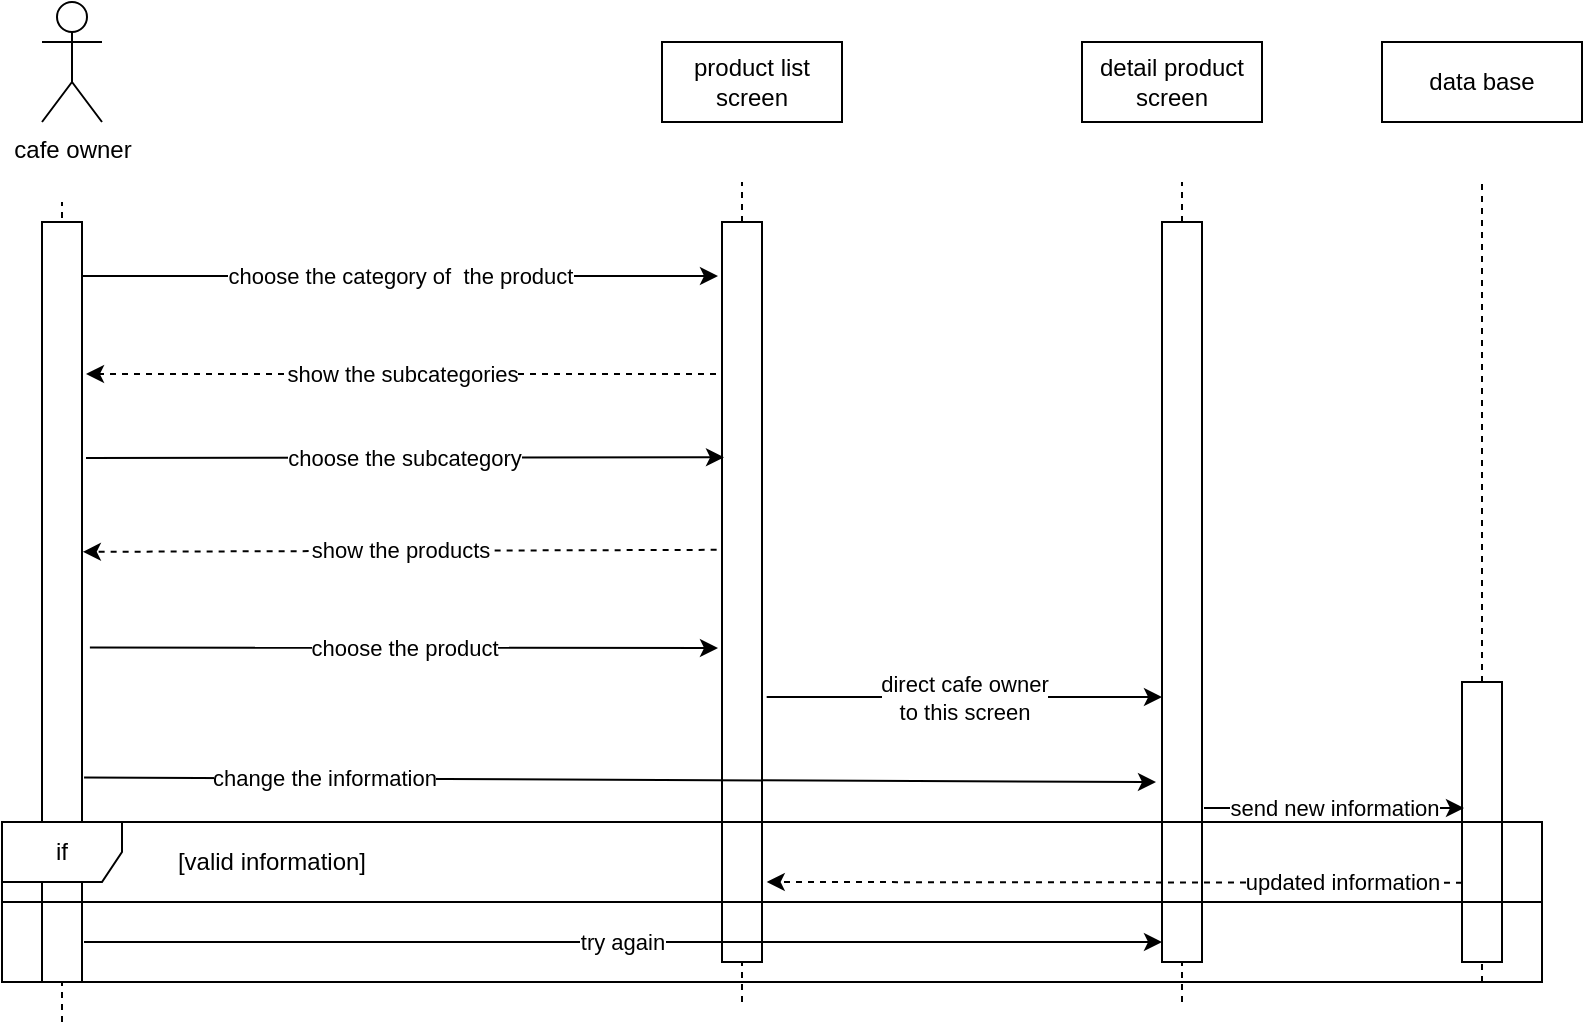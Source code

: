 <mxfile version="12.4.3" pages="1"><diagram id="QjLCykiOSimtNx0u5nM0" name="Page-1"><mxGraphModel dx="886" dy="474" grid="1" gridSize="10" guides="1" tooltips="1" connect="1" arrows="1" fold="1" page="1" pageScale="1" pageWidth="850" pageHeight="1100" math="0" shadow="0"><root><mxCell id="0"/><mxCell id="1" parent="0"/><mxCell id="NFBI6XAwNdlgOlrz_Tg1-1" value="product list&lt;br&gt;screen" style="rounded=0;whiteSpace=wrap;html=1;" vertex="1" parent="1"><mxGeometry x="480" y="220" width="90" height="40" as="geometry"/></mxCell><mxCell id="NFBI6XAwNdlgOlrz_Tg1-2" value="cafe owner" style="shape=umlActor;verticalLabelPosition=bottom;labelBackgroundColor=#ffffff;verticalAlign=top;html=1;outlineConnect=0;" vertex="1" parent="1"><mxGeometry x="170" y="200" width="30" height="60" as="geometry"/></mxCell><mxCell id="NFBI6XAwNdlgOlrz_Tg1-3" value="" style="endArrow=none;dashed=1;html=1;" edge="1" parent="1"><mxGeometry width="50" height="50" relative="1" as="geometry"><mxPoint x="180" y="710" as="sourcePoint"/><mxPoint x="180" y="300" as="targetPoint"/></mxGeometry></mxCell><mxCell id="NFBI6XAwNdlgOlrz_Tg1-4" value="" style="endArrow=none;dashed=1;html=1;" edge="1" parent="1"><mxGeometry width="50" height="50" relative="1" as="geometry"><mxPoint x="520" y="700" as="sourcePoint"/><mxPoint x="520" y="290" as="targetPoint"/></mxGeometry></mxCell><mxCell id="NFBI6XAwNdlgOlrz_Tg1-5" value="" style="rounded=0;whiteSpace=wrap;html=1;" vertex="1" parent="1"><mxGeometry x="170" y="310" width="20" height="380" as="geometry"/></mxCell><mxCell id="NFBI6XAwNdlgOlrz_Tg1-6" value="" style="rounded=0;whiteSpace=wrap;html=1;" vertex="1" parent="1"><mxGeometry x="510" y="310" width="20" height="370" as="geometry"/></mxCell><mxCell id="NFBI6XAwNdlgOlrz_Tg1-7" value="choose the category of&amp;nbsp; the product" style="endArrow=classic;html=1;" edge="1" parent="1"><mxGeometry width="50" height="50" relative="1" as="geometry"><mxPoint x="190" y="337" as="sourcePoint"/><mxPoint x="508" y="337" as="targetPoint"/></mxGeometry></mxCell><mxCell id="NFBI6XAwNdlgOlrz_Tg1-8" value="show the subcategories" style="endArrow=classic;html=1;dashed=1;entryX=1.1;entryY=0.2;entryDx=0;entryDy=0;entryPerimeter=0;" edge="1" parent="1" target="NFBI6XAwNdlgOlrz_Tg1-5"><mxGeometry width="50" height="50" relative="1" as="geometry"><mxPoint x="507" y="386" as="sourcePoint"/><mxPoint x="192" y="378" as="targetPoint"/></mxGeometry></mxCell><mxCell id="NFBI6XAwNdlgOlrz_Tg1-9" value="choose the subcategory" style="endArrow=classic;html=1;entryX=0.05;entryY=0.318;entryDx=0;entryDy=0;entryPerimeter=0;" edge="1" parent="1" target="NFBI6XAwNdlgOlrz_Tg1-6"><mxGeometry width="50" height="50" relative="1" as="geometry"><mxPoint x="192" y="428" as="sourcePoint"/><mxPoint x="360" y="400" as="targetPoint"/></mxGeometry></mxCell><mxCell id="NFBI6XAwNdlgOlrz_Tg1-10" value="show the products" style="endArrow=classic;html=1;exitX=-0.134;exitY=0.443;exitDx=0;exitDy=0;exitPerimeter=0;entryX=1.021;entryY=0.434;entryDx=0;entryDy=0;entryPerimeter=0;dashed=1;" edge="1" parent="1" source="NFBI6XAwNdlgOlrz_Tg1-6" target="NFBI6XAwNdlgOlrz_Tg1-5"><mxGeometry width="50" height="50" relative="1" as="geometry"><mxPoint x="330" y="500" as="sourcePoint"/><mxPoint x="290" y="450" as="targetPoint"/></mxGeometry></mxCell><mxCell id="NFBI6XAwNdlgOlrz_Tg1-11" value="choose the product" style="endArrow=classic;html=1;exitX=1.197;exitY=0.56;exitDx=0;exitDy=0;exitPerimeter=0;" edge="1" parent="1" source="NFBI6XAwNdlgOlrz_Tg1-5"><mxGeometry width="50" height="50" relative="1" as="geometry"><mxPoint x="330" y="540" as="sourcePoint"/><mxPoint x="508" y="523" as="targetPoint"/></mxGeometry></mxCell><mxCell id="NFBI6XAwNdlgOlrz_Tg1-12" value="detail product screen" style="rounded=0;whiteSpace=wrap;html=1;" vertex="1" parent="1"><mxGeometry x="690" y="220" width="90" height="40" as="geometry"/></mxCell><mxCell id="NFBI6XAwNdlgOlrz_Tg1-13" value="" style="endArrow=none;dashed=1;html=1;" edge="1" parent="1"><mxGeometry width="50" height="50" relative="1" as="geometry"><mxPoint x="740" y="700" as="sourcePoint"/><mxPoint x="740" y="290" as="targetPoint"/></mxGeometry></mxCell><mxCell id="NFBI6XAwNdlgOlrz_Tg1-14" value="" style="rounded=0;whiteSpace=wrap;html=1;" vertex="1" parent="1"><mxGeometry x="730" y="310" width="20" height="370" as="geometry"/></mxCell><mxCell id="NFBI6XAwNdlgOlrz_Tg1-15" value="direct cafe owner&lt;br&gt;to this screen" style="endArrow=classic;html=1;exitX=1.117;exitY=0.642;exitDx=0;exitDy=0;exitPerimeter=0;entryX=0;entryY=0.642;entryDx=0;entryDy=0;entryPerimeter=0;" edge="1" parent="1" source="NFBI6XAwNdlgOlrz_Tg1-6" target="NFBI6XAwNdlgOlrz_Tg1-14"><mxGeometry width="50" height="50" relative="1" as="geometry"><mxPoint x="600" y="560" as="sourcePoint"/><mxPoint x="650" y="510" as="targetPoint"/></mxGeometry></mxCell><mxCell id="NFBI6XAwNdlgOlrz_Tg1-16" value="change the information" style="endArrow=classic;html=1;exitX=1.051;exitY=0.731;exitDx=0;exitDy=0;exitPerimeter=0;" edge="1" parent="1" source="NFBI6XAwNdlgOlrz_Tg1-5"><mxGeometry x="-0.553" width="50" height="50" relative="1" as="geometry"><mxPoint x="380" y="590" as="sourcePoint"/><mxPoint x="727" y="590" as="targetPoint"/><mxPoint as="offset"/></mxGeometry></mxCell><mxCell id="NFBI6XAwNdlgOlrz_Tg1-18" value="data base" style="rounded=0;whiteSpace=wrap;html=1;" vertex="1" parent="1"><mxGeometry x="840" y="220" width="100" height="40" as="geometry"/></mxCell><mxCell id="NFBI6XAwNdlgOlrz_Tg1-19" value="" style="endArrow=none;dashed=1;html=1;" edge="1" parent="1"><mxGeometry width="50" height="50" relative="1" as="geometry"><mxPoint x="890" y="690" as="sourcePoint"/><mxPoint x="890" y="290" as="targetPoint"/></mxGeometry></mxCell><mxCell id="NFBI6XAwNdlgOlrz_Tg1-20" value="" style="rounded=0;whiteSpace=wrap;html=1;" vertex="1" parent="1"><mxGeometry x="880" y="540" width="20" height="140" as="geometry"/></mxCell><mxCell id="NFBI6XAwNdlgOlrz_Tg1-21" value="send new information" style="endArrow=classic;html=1;entryX=0.05;entryY=0.45;entryDx=0;entryDy=0;entryPerimeter=0;" edge="1" parent="1" target="NFBI6XAwNdlgOlrz_Tg1-20"><mxGeometry width="50" height="50" relative="1" as="geometry"><mxPoint x="751" y="603" as="sourcePoint"/><mxPoint x="810" y="560" as="targetPoint"/></mxGeometry></mxCell><mxCell id="NFBI6XAwNdlgOlrz_Tg1-22" value="updated information" style="endArrow=classic;html=1;entryX=1.118;entryY=0.864;entryDx=0;entryDy=0;entryPerimeter=0;dashed=1;exitX=0;exitY=0.643;exitDx=0;exitDy=0;exitPerimeter=0;" edge="1" parent="1"><mxGeometry x="-0.655" width="50" height="50" relative="1" as="geometry"><mxPoint x="880" y="640.34" as="sourcePoint"/><mxPoint x="532.36" y="640.0" as="targetPoint"/><Array as="points"/><mxPoint as="offset"/></mxGeometry></mxCell><mxCell id="NFBI6XAwNdlgOlrz_Tg1-23" value="if" style="shape=umlFrame;whiteSpace=wrap;html=1;" vertex="1" parent="1"><mxGeometry x="150" y="610" width="770" height="80" as="geometry"/></mxCell><mxCell id="NFBI6XAwNdlgOlrz_Tg1-25" value="[valid information]" style="text;html=1;strokeColor=none;fillColor=none;align=center;verticalAlign=middle;whiteSpace=wrap;rounded=0;" vertex="1" parent="1"><mxGeometry x="230" y="620" width="110" height="20" as="geometry"/></mxCell><mxCell id="NFBI6XAwNdlgOlrz_Tg1-26" value="" style="endArrow=none;html=1;exitX=0;exitY=0.5;exitDx=0;exitDy=0;exitPerimeter=0;entryX=1;entryY=0.5;entryDx=0;entryDy=0;entryPerimeter=0;" edge="1" parent="1" source="NFBI6XAwNdlgOlrz_Tg1-23" target="NFBI6XAwNdlgOlrz_Tg1-23"><mxGeometry width="50" height="50" relative="1" as="geometry"><mxPoint x="590" y="670" as="sourcePoint"/><mxPoint x="640" y="620" as="targetPoint"/></mxGeometry></mxCell><mxCell id="NFBI6XAwNdlgOlrz_Tg1-28" value="try again" style="endArrow=classic;html=1;entryX=0;entryY=0.973;entryDx=0;entryDy=0;entryPerimeter=0;" edge="1" parent="1" target="NFBI6XAwNdlgOlrz_Tg1-14"><mxGeometry width="50" height="50" relative="1" as="geometry"><mxPoint x="191" y="670" as="sourcePoint"/><mxPoint x="250" y="640" as="targetPoint"/></mxGeometry></mxCell></root></mxGraphModel></diagram></mxfile>